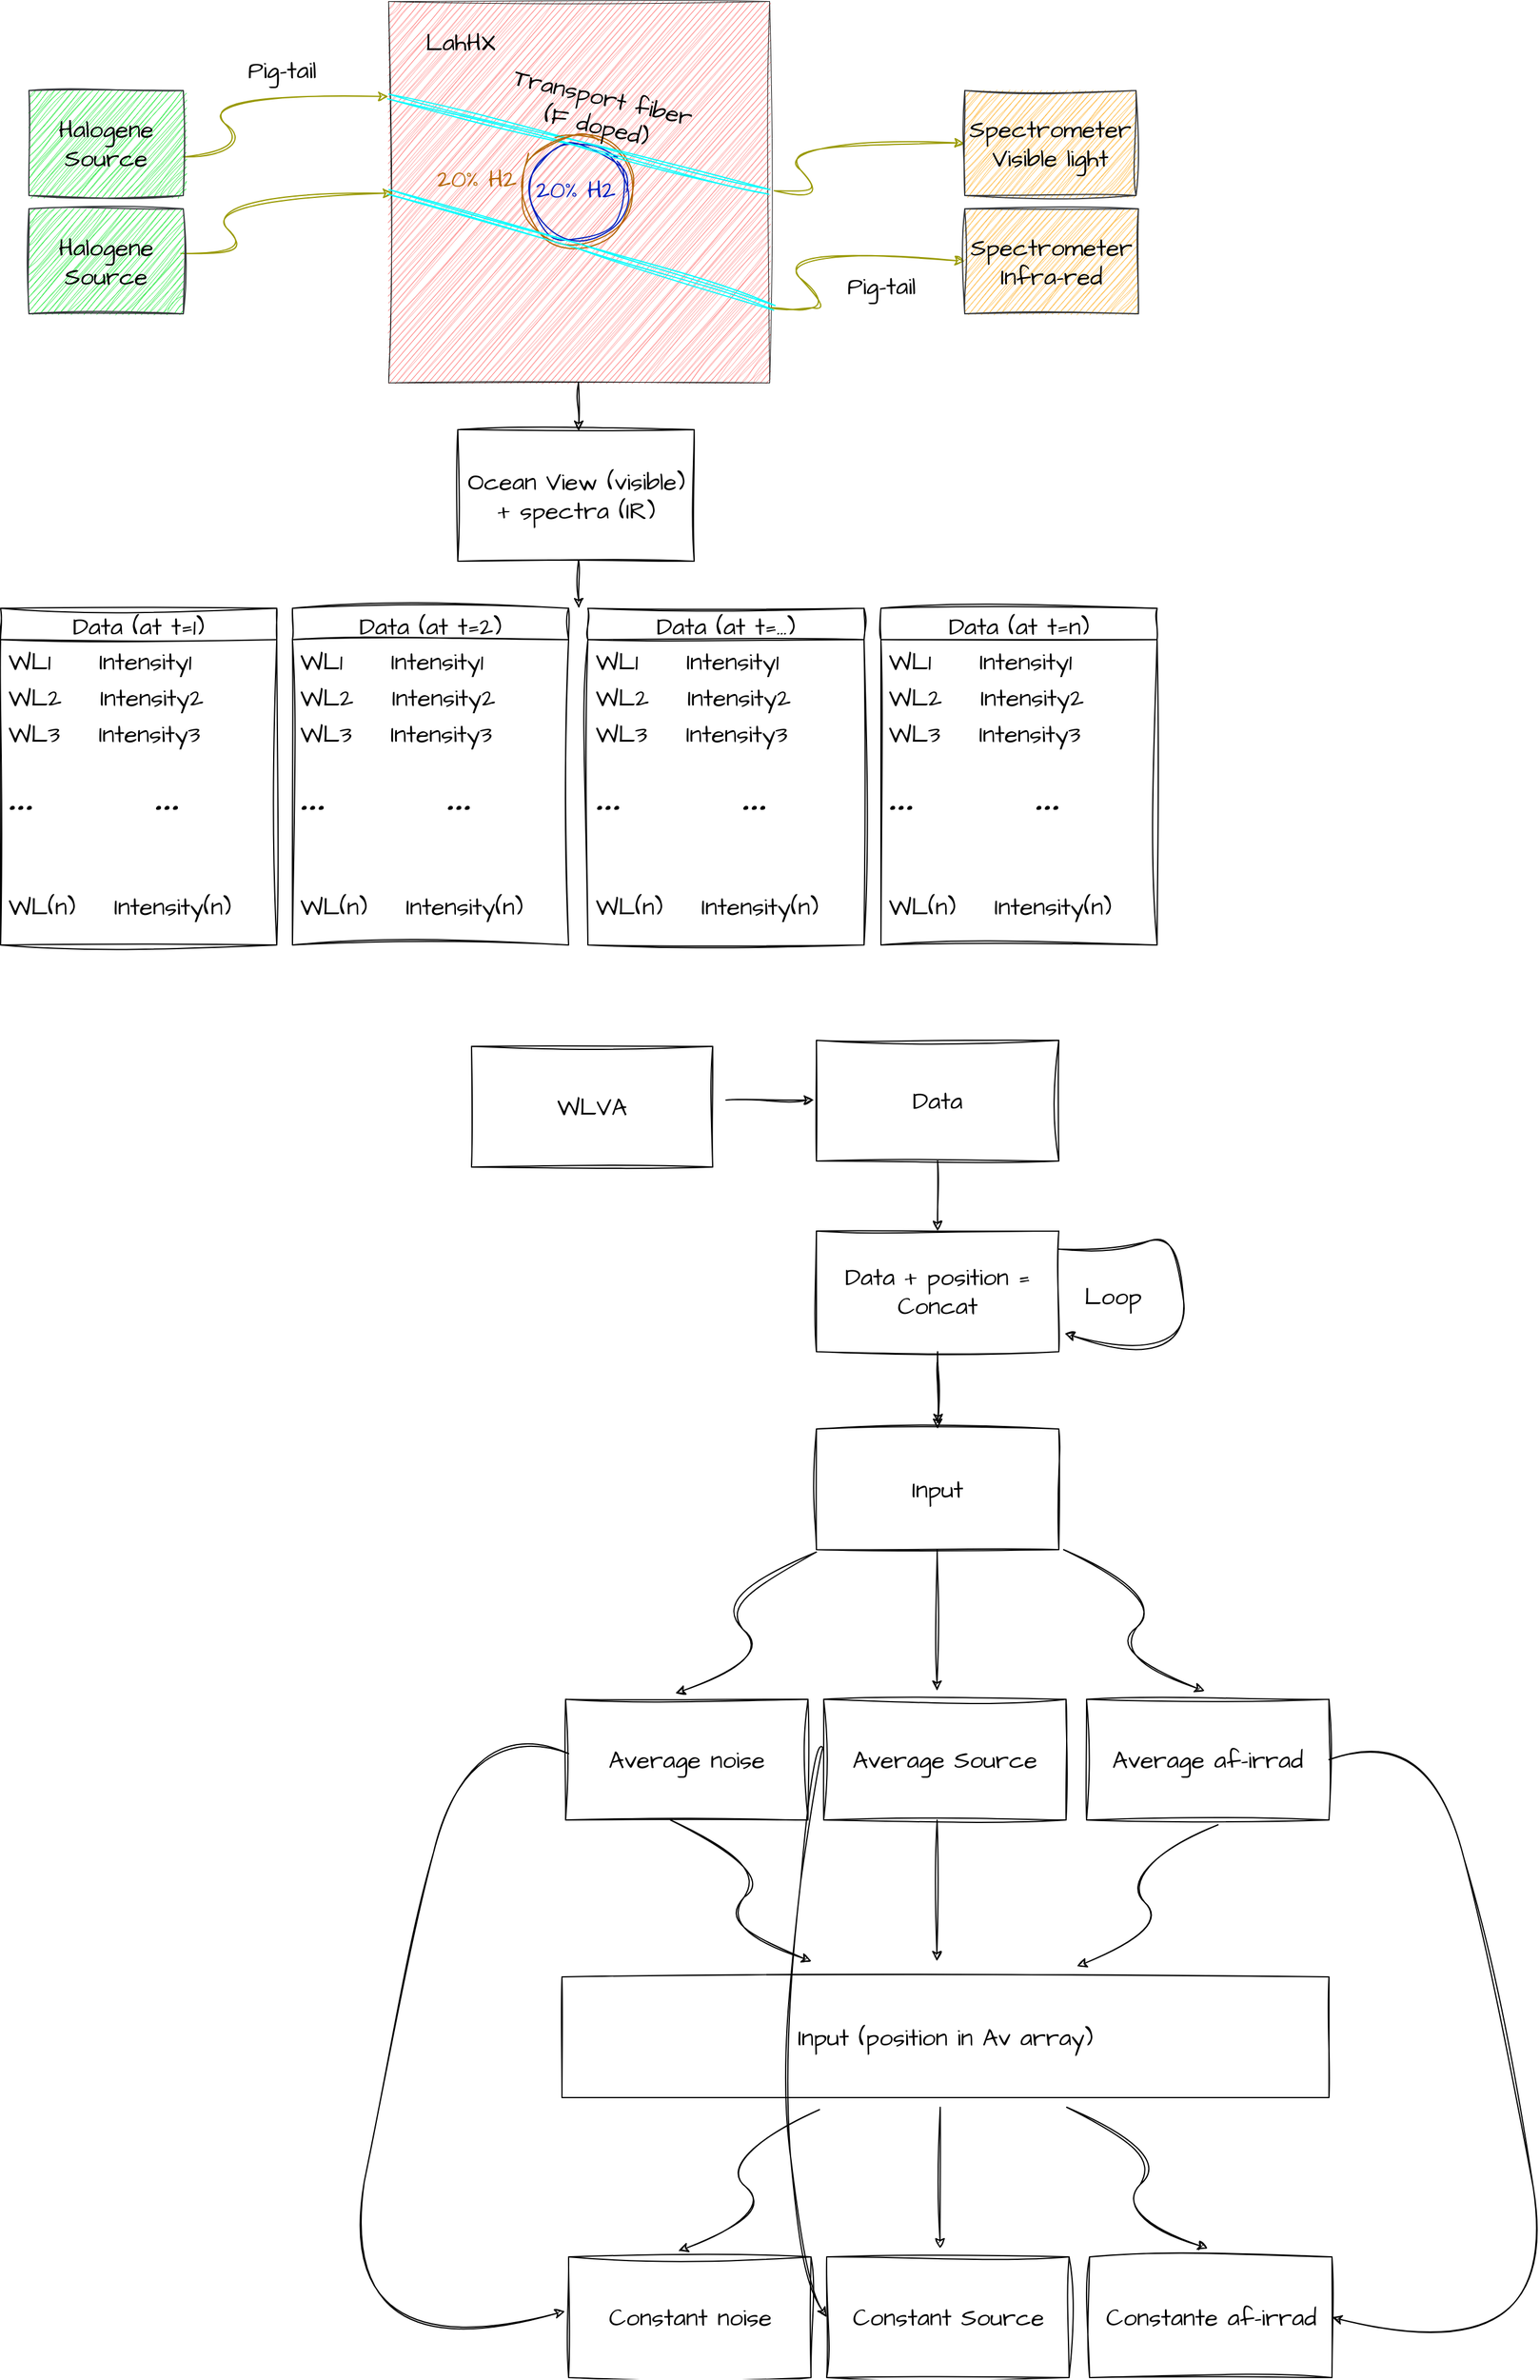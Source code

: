 <mxfile version="21.6.2" type="github">
  <diagram name="Page-1" id="1OkXnoBN4lo6xH4HQfAN">
    <mxGraphModel dx="1505" dy="996" grid="0" gridSize="10" guides="1" tooltips="1" connect="1" arrows="1" fold="1" page="0" pageScale="1" pageWidth="850" pageHeight="1100" math="0" shadow="0">
      <root>
        <mxCell id="0" />
        <mxCell id="1" parent="0" />
        <mxCell id="of4Ct_fe_6J6juPlIohh-6" value="" style="whiteSpace=wrap;html=1;aspect=fixed;sketch=1;hachureGap=4;jiggle=2;curveFitting=1;fontFamily=Architects Daughter;fontSource=https%3A%2F%2Ffonts.googleapis.com%2Fcss%3Ffamily%3DArchitects%2BDaughter;fontSize=20;fillColor=#ff2d2d;strokeWidth=0.5;" parent="1" vertex="1">
          <mxGeometry x="291" y="-36" width="316" height="316" as="geometry" />
        </mxCell>
        <mxCell id="of4Ct_fe_6J6juPlIohh-7" value="" style="curved=1;endArrow=classic;html=1;rounded=0;sketch=1;hachureGap=4;jiggle=2;curveFitting=1;fontFamily=Architects Daughter;fontSource=https%3A%2F%2Ffonts.googleapis.com%2Fcss%3Ffamily%3DArchitects%2BDaughter;fontSize=16;entryX=0;entryY=0.25;entryDx=0;entryDy=0;exitX=1;exitY=0.632;exitDx=0;exitDy=0;exitPerimeter=0;fillColor=#0050ef;strokeColor=#999900;" parent="1" source="of4Ct_fe_6J6juPlIohh-12" target="of4Ct_fe_6J6juPlIohh-6" edge="1">
          <mxGeometry width="50" height="50" relative="1" as="geometry">
            <mxPoint x="130" y="90" as="sourcePoint" />
            <mxPoint x="180" y="40" as="targetPoint" />
            <Array as="points">
              <mxPoint x="180" y="90" />
              <mxPoint x="130" y="40" />
            </Array>
          </mxGeometry>
        </mxCell>
        <mxCell id="of4Ct_fe_6J6juPlIohh-8" value="" style="curved=1;endArrow=classic;html=1;rounded=0;sketch=1;hachureGap=4;jiggle=2;curveFitting=1;fontFamily=Architects Daughter;fontSource=https%3A%2F%2Ffonts.googleapis.com%2Fcss%3Ffamily%3DArchitects%2BDaughter;fontSize=16;exitX=0.984;exitY=0.425;exitDx=0;exitDy=0;exitPerimeter=0;fillColor=#fad7ac;strokeColor=#999900;" parent="1" source="of4Ct_fe_6J6juPlIohh-13" edge="1">
          <mxGeometry width="50" height="50" relative="1" as="geometry">
            <mxPoint x="132" y="177" as="sourcePoint" />
            <mxPoint x="295" y="123" as="targetPoint" />
            <Array as="points">
              <mxPoint x="182" y="177" />
              <mxPoint x="132" y="127" />
            </Array>
          </mxGeometry>
        </mxCell>
        <mxCell id="of4Ct_fe_6J6juPlIohh-10" value="" style="curved=1;endArrow=classic;html=1;rounded=0;sketch=1;hachureGap=4;jiggle=2;curveFitting=1;fontFamily=Architects Daughter;fontSource=https%3A%2F%2Ffonts.googleapis.com%2Fcss%3Ffamily%3DArchitects%2BDaughter;fontSize=16;entryX=0;entryY=0.5;entryDx=0;entryDy=0;fillColor=#0050ef;strokeColor=#999900;" parent="1" target="of4Ct_fe_6J6juPlIohh-14" edge="1">
          <mxGeometry width="50" height="50" relative="1" as="geometry">
            <mxPoint x="611" y="121" as="sourcePoint" />
            <mxPoint x="769" y="82" as="targetPoint" />
            <Array as="points">
              <mxPoint x="658" y="129" />
              <mxPoint x="608" y="79" />
            </Array>
          </mxGeometry>
        </mxCell>
        <mxCell id="of4Ct_fe_6J6juPlIohh-11" value="" style="curved=1;endArrow=classic;html=1;rounded=0;sketch=1;hachureGap=4;jiggle=2;curveFitting=1;fontFamily=Architects Daughter;fontSource=https%3A%2F%2Ffonts.googleapis.com%2Fcss%3Ffamily%3DArchitects%2BDaughter;fontSize=16;entryX=0;entryY=0.5;entryDx=0;entryDy=0;fillColor=#fad7ac;strokeColor=#999900;" parent="1" target="of4Ct_fe_6J6juPlIohh-15" edge="1">
          <mxGeometry width="50" height="50" relative="1" as="geometry">
            <mxPoint x="607" y="218" as="sourcePoint" />
            <mxPoint x="768" y="171" as="targetPoint" />
            <Array as="points">
              <mxPoint x="628" y="218" />
              <mxPoint x="657" y="218" />
              <mxPoint x="607" y="168" />
            </Array>
          </mxGeometry>
        </mxCell>
        <mxCell id="of4Ct_fe_6J6juPlIohh-12" value="&lt;div&gt;Halogene&lt;/div&gt;&lt;div&gt;&lt;div&gt;Source&lt;/div&gt;&lt;/div&gt;" style="rounded=0;whiteSpace=wrap;html=1;sketch=1;hachureGap=4;jiggle=2;curveFitting=1;fontFamily=Architects Daughter;fontSource=https%3A%2F%2Ffonts.googleapis.com%2Fcss%3Ffamily%3DArchitects%2BDaughter;fontSize=20;fillColor=#28EB42;strokeColor=#36393d;" parent="1" vertex="1">
          <mxGeometry x="-7" y="38" width="128" height="87" as="geometry" />
        </mxCell>
        <mxCell id="of4Ct_fe_6J6juPlIohh-13" value="&lt;div&gt;Halogene&lt;/div&gt;&lt;div&gt;&lt;div&gt;Source&lt;/div&gt;&lt;/div&gt;" style="rounded=0;whiteSpace=wrap;html=1;sketch=1;hachureGap=4;jiggle=2;curveFitting=1;fontFamily=Architects Daughter;fontSource=https%3A%2F%2Ffonts.googleapis.com%2Fcss%3Ffamily%3DArchitects%2BDaughter;fontSize=20;fillColor=#28EB42;strokeColor=#36393d;" parent="1" vertex="1">
          <mxGeometry x="-7" y="136" width="128" height="87" as="geometry" />
        </mxCell>
        <mxCell id="of4Ct_fe_6J6juPlIohh-14" value="&lt;div&gt;Spectrometer&lt;/div&gt;&lt;div&gt;Visible light&lt;br&gt;&lt;/div&gt;" style="rounded=0;whiteSpace=wrap;html=1;sketch=1;hachureGap=4;jiggle=2;curveFitting=1;fontFamily=Architects Daughter;fontSource=https%3A%2F%2Ffonts.googleapis.com%2Fcss%3Ffamily%3DArchitects%2BDaughter;fontSize=20;fillColor=#FFB83D;strokeColor=#36393d;" parent="1" vertex="1">
          <mxGeometry x="769" y="38" width="142" height="87" as="geometry" />
        </mxCell>
        <mxCell id="of4Ct_fe_6J6juPlIohh-15" value="&lt;div&gt;Spectrometer&lt;/div&gt;&lt;div&gt;Infra-red&lt;br&gt;&lt;/div&gt;" style="rounded=0;whiteSpace=wrap;html=1;sketch=1;hachureGap=4;jiggle=2;curveFitting=1;fontFamily=Architects Daughter;fontSource=https%3A%2F%2Ffonts.googleapis.com%2Fcss%3Ffamily%3DArchitects%2BDaughter;fontSize=20;fillColor=#FFB83D;strokeColor=#36393d;" parent="1" vertex="1">
          <mxGeometry x="769" y="136" width="144" height="87" as="geometry" />
        </mxCell>
        <mxCell id="of4Ct_fe_6J6juPlIohh-17" value="LahHX" style="rounded=0;whiteSpace=wrap;html=1;sketch=1;hachureGap=4;jiggle=2;curveFitting=1;fontFamily=Architects Daughter;fontSource=https%3A%2F%2Ffonts.googleapis.com%2Fcss%3Ffamily%3DArchitects%2BDaughter;fontSize=20;fillColor=none;strokeColor=none;" parent="1" vertex="1">
          <mxGeometry x="291" y="-32" width="120" height="60" as="geometry" />
        </mxCell>
        <mxCell id="of4Ct_fe_6J6juPlIohh-18" value="" style="ellipse;whiteSpace=wrap;html=1;aspect=fixed;sketch=1;hachureGap=4;jiggle=2;curveFitting=1;fontFamily=Architects Daughter;fontSource=https%3A%2F%2Ffonts.googleapis.com%2Fcss%3Ffamily%3DArchitects%2BDaughter;fontSize=20;fillColor=none;fontColor=#ffffff;strokeColor=#001DBC;" parent="1" vertex="1">
          <mxGeometry x="409" y="82" width="80" height="80" as="geometry" />
        </mxCell>
        <mxCell id="of4Ct_fe_6J6juPlIohh-19" value="" style="shape=link;html=1;rounded=0;sketch=1;hachureGap=4;jiggle=2;curveFitting=1;fontFamily=Architects Daughter;fontSource=https%3A%2F%2Ffonts.googleapis.com%2Fcss%3Ffamily%3DArchitects%2BDaughter;fontSize=16;entryX=0.5;entryY=0;entryDx=0;entryDy=0;fillColor=#e51400;strokeColor=#00FFFF;" parent="1" target="of4Ct_fe_6J6juPlIohh-18" edge="1">
          <mxGeometry width="100" relative="1" as="geometry">
            <mxPoint x="291" y="43" as="sourcePoint" />
            <mxPoint x="391" y="43" as="targetPoint" />
          </mxGeometry>
        </mxCell>
        <mxCell id="of4Ct_fe_6J6juPlIohh-22" value="" style="ellipse;whiteSpace=wrap;html=1;aspect=fixed;sketch=1;hachureGap=4;jiggle=2;curveFitting=1;fontFamily=Architects Daughter;fontSource=https%3A%2F%2Ffonts.googleapis.com%2Fcss%3Ffamily%3DArchitects%2BDaughter;fontSize=20;fillColor=none;strokeColor=#b46504;" parent="1" vertex="1">
          <mxGeometry x="400.5" y="74" width="92.25" height="92.25" as="geometry" />
        </mxCell>
        <mxCell id="of4Ct_fe_6J6juPlIohh-23" value="" style="shape=link;html=1;rounded=0;sketch=1;hachureGap=4;jiggle=2;curveFitting=1;fontFamily=Architects Daughter;fontSource=https%3A%2F%2Ffonts.googleapis.com%2Fcss%3Ffamily%3DArchitects%2BDaughter;fontSize=16;entryX=0.5;entryY=1;entryDx=0;entryDy=0;fillColor=#e51400;strokeColor=#00FFFF;exitX=0;exitY=0.5;exitDx=0;exitDy=0;" parent="1" source="of4Ct_fe_6J6juPlIohh-6" target="of4Ct_fe_6J6juPlIohh-22" edge="1">
          <mxGeometry width="100" relative="1" as="geometry">
            <mxPoint x="288" y="130" as="sourcePoint" />
            <mxPoint x="446" y="169" as="targetPoint" />
          </mxGeometry>
        </mxCell>
        <mxCell id="of4Ct_fe_6J6juPlIohh-24" value="" style="shape=link;html=1;rounded=0;sketch=1;hachureGap=4;jiggle=2;curveFitting=1;fontFamily=Architects Daughter;fontSource=https%3A%2F%2Ffonts.googleapis.com%2Fcss%3Ffamily%3DArchitects%2BDaughter;fontSize=16;entryX=1.013;entryY=0.804;entryDx=0;entryDy=0;fillColor=#e51400;strokeColor=#00FFFF;exitX=0.5;exitY=1;exitDx=0;exitDy=0;entryPerimeter=0;" parent="1" source="of4Ct_fe_6J6juPlIohh-22" target="of4Ct_fe_6J6juPlIohh-6" edge="1">
          <mxGeometry width="100" relative="1" as="geometry">
            <mxPoint x="437" y="166.25" as="sourcePoint" />
            <mxPoint x="591" y="210.25" as="targetPoint" />
          </mxGeometry>
        </mxCell>
        <mxCell id="of4Ct_fe_6J6juPlIohh-25" value="" style="shape=link;html=1;rounded=0;sketch=1;hachureGap=4;jiggle=2;curveFitting=1;fontFamily=Architects Daughter;fontSource=https%3A%2F%2Ffonts.googleapis.com%2Fcss%3Ffamily%3DArchitects%2BDaughter;fontSize=16;entryX=1;entryY=0.5;entryDx=0;entryDy=0;fillColor=#e51400;strokeColor=#00FFFF;" parent="1" target="of4Ct_fe_6J6juPlIohh-6" edge="1">
          <mxGeometry width="100" relative="1" as="geometry">
            <mxPoint x="441" y="80" as="sourcePoint" />
            <mxPoint x="607" y="44" as="targetPoint" />
          </mxGeometry>
        </mxCell>
        <mxCell id="of4Ct_fe_6J6juPlIohh-26" value="&lt;font color=&quot;#001dbc&quot;&gt;20% H2&lt;/font&gt;" style="text;html=1;strokeColor=none;fillColor=none;align=center;verticalAlign=middle;whiteSpace=wrap;rounded=0;fontSize=20;fontFamily=Architects Daughter;" parent="1" vertex="1">
          <mxGeometry x="400.5" y="93.63" width="91" height="53" as="geometry" />
        </mxCell>
        <mxCell id="of4Ct_fe_6J6juPlIohh-27" value="&lt;div&gt;&lt;font color=&quot;#b46504&quot;&gt;20% H2&lt;/font&gt;&lt;br&gt;&lt;/div&gt;" style="text;html=1;strokeColor=none;fillColor=none;align=center;verticalAlign=middle;whiteSpace=wrap;rounded=0;fontSize=20;fontFamily=Architects Daughter;" parent="1" vertex="1">
          <mxGeometry x="318.5" y="93.63" width="90.5" height="34" as="geometry" />
        </mxCell>
        <mxCell id="CZ60xeAcuP9uUxkzPjt6-6" value="Transport fiber (F doped)" style="text;html=1;strokeColor=none;fillColor=none;align=center;verticalAlign=middle;whiteSpace=wrap;rounded=0;fontSize=20;fontFamily=Architects Daughter;direction=west;rotation=13;" vertex="1" parent="1">
          <mxGeometry x="383" y="40" width="167" height="30" as="geometry" />
        </mxCell>
        <mxCell id="CZ60xeAcuP9uUxkzPjt6-7" value="Pig-tail" style="text;html=1;strokeColor=none;fillColor=none;align=center;verticalAlign=middle;whiteSpace=wrap;rounded=0;fontSize=20;fontFamily=Architects Daughter;" vertex="1" parent="1">
          <mxGeometry x="173" y="6" width="60" height="30" as="geometry" />
        </mxCell>
        <mxCell id="CZ60xeAcuP9uUxkzPjt6-8" value="Pig-tail" style="text;html=1;strokeColor=none;fillColor=none;align=center;verticalAlign=middle;whiteSpace=wrap;rounded=0;fontSize=20;fontFamily=Architects Daughter;" vertex="1" parent="1">
          <mxGeometry x="670" y="185" width="60" height="30" as="geometry" />
        </mxCell>
        <mxCell id="CZ60xeAcuP9uUxkzPjt6-35" value="Data (at t=1)" style="swimlane;fontStyle=0;childLayout=stackLayout;horizontal=1;startSize=26;horizontalStack=0;resizeParent=1;resizeParentMax=0;resizeLast=0;collapsible=1;marginBottom=0;align=center;fontSize=20;sketch=1;hachureGap=4;jiggle=2;curveFitting=1;fontFamily=Architects Daughter;fontSource=https%3A%2F%2Ffonts.googleapis.com%2Fcss%3Ffamily%3DArchitects%2BDaughter;" vertex="1" parent="1">
          <mxGeometry x="-30.5" y="467" width="229" height="279" as="geometry">
            <mxRectangle x="308" y="326" width="172" height="36" as="alternateBounds" />
          </mxGeometry>
        </mxCell>
        <mxCell id="CZ60xeAcuP9uUxkzPjt6-36" value="WL1&amp;nbsp;&amp;nbsp;&amp;nbsp;&amp;nbsp; Intensity1" style="text;strokeColor=none;fillColor=none;spacingLeft=4;spacingRight=4;overflow=hidden;rotatable=0;points=[[0,0.5],[1,0.5]];portConstraint=eastwest;fontSize=20;whiteSpace=wrap;html=1;fontFamily=Architects Daughter;" vertex="1" parent="CZ60xeAcuP9uUxkzPjt6-35">
          <mxGeometry y="26" width="229" height="30" as="geometry" />
        </mxCell>
        <mxCell id="CZ60xeAcuP9uUxkzPjt6-37" value="WL2 &amp;nbsp;&amp;nbsp; Intensity2" style="text;strokeColor=none;fillColor=none;spacingLeft=4;spacingRight=4;overflow=hidden;rotatable=0;points=[[0,0.5],[1,0.5]];portConstraint=eastwest;fontSize=20;whiteSpace=wrap;html=1;fontFamily=Architects Daughter;" vertex="1" parent="CZ60xeAcuP9uUxkzPjt6-35">
          <mxGeometry y="56" width="229" height="30" as="geometry" />
        </mxCell>
        <mxCell id="CZ60xeAcuP9uUxkzPjt6-38" value="WL3&amp;nbsp;&amp;nbsp;&amp;nbsp; Intensity3" style="text;strokeColor=none;fillColor=none;spacingLeft=4;spacingRight=4;overflow=hidden;rotatable=0;points=[[0,0.5],[1,0.5]];portConstraint=eastwest;fontSize=20;whiteSpace=wrap;html=1;fontFamily=Architects Daughter;" vertex="1" parent="CZ60xeAcuP9uUxkzPjt6-35">
          <mxGeometry y="86" width="229" height="30" as="geometry" />
        </mxCell>
        <mxCell id="CZ60xeAcuP9uUxkzPjt6-40" value="&lt;font style=&quot;font-size: 50px;&quot;&gt;...&amp;nbsp;&amp;nbsp;&amp;nbsp;&amp;nbsp; ...&lt;/font&gt;" style="text;strokeColor=none;fillColor=none;spacingLeft=4;spacingRight=4;overflow=hidden;rotatable=0;points=[[0,0.5],[1,0.5]];portConstraint=eastwest;fontSize=20;whiteSpace=wrap;html=1;fontFamily=Architects Daughter;" vertex="1" parent="CZ60xeAcuP9uUxkzPjt6-35">
          <mxGeometry y="116" width="229" height="113" as="geometry" />
        </mxCell>
        <mxCell id="CZ60xeAcuP9uUxkzPjt6-41" value="WL(n) &amp;nbsp;&amp;nbsp; Intensity(n)" style="text;strokeColor=none;fillColor=none;spacingLeft=4;spacingRight=4;overflow=hidden;rotatable=0;points=[[0,0.5],[1,0.5]];portConstraint=eastwest;fontSize=20;whiteSpace=wrap;html=1;fontFamily=Architects Daughter;" vertex="1" parent="CZ60xeAcuP9uUxkzPjt6-35">
          <mxGeometry y="229" width="229" height="50" as="geometry" />
        </mxCell>
        <mxCell id="CZ60xeAcuP9uUxkzPjt6-54" value="Data (at t=2)" style="swimlane;fontStyle=0;childLayout=stackLayout;horizontal=1;startSize=26;horizontalStack=0;resizeParent=1;resizeParentMax=0;resizeLast=0;collapsible=1;marginBottom=0;align=center;fontSize=20;sketch=1;hachureGap=4;jiggle=2;curveFitting=1;fontFamily=Architects Daughter;fontSource=https%3A%2F%2Ffonts.googleapis.com%2Fcss%3Ffamily%3DArchitects%2BDaughter;" vertex="1" parent="1">
          <mxGeometry x="211.5" y="467" width="229" height="279" as="geometry">
            <mxRectangle x="308" y="326" width="172" height="36" as="alternateBounds" />
          </mxGeometry>
        </mxCell>
        <mxCell id="CZ60xeAcuP9uUxkzPjt6-55" value="WL1&amp;nbsp;&amp;nbsp;&amp;nbsp;&amp;nbsp; Intensity1" style="text;strokeColor=none;fillColor=none;spacingLeft=4;spacingRight=4;overflow=hidden;rotatable=0;points=[[0,0.5],[1,0.5]];portConstraint=eastwest;fontSize=20;whiteSpace=wrap;html=1;fontFamily=Architects Daughter;" vertex="1" parent="CZ60xeAcuP9uUxkzPjt6-54">
          <mxGeometry y="26" width="229" height="30" as="geometry" />
        </mxCell>
        <mxCell id="CZ60xeAcuP9uUxkzPjt6-56" value="WL2 &amp;nbsp;&amp;nbsp; Intensity2" style="text;strokeColor=none;fillColor=none;spacingLeft=4;spacingRight=4;overflow=hidden;rotatable=0;points=[[0,0.5],[1,0.5]];portConstraint=eastwest;fontSize=20;whiteSpace=wrap;html=1;fontFamily=Architects Daughter;" vertex="1" parent="CZ60xeAcuP9uUxkzPjt6-54">
          <mxGeometry y="56" width="229" height="30" as="geometry" />
        </mxCell>
        <mxCell id="CZ60xeAcuP9uUxkzPjt6-57" value="WL3&amp;nbsp;&amp;nbsp;&amp;nbsp; Intensity3" style="text;strokeColor=none;fillColor=none;spacingLeft=4;spacingRight=4;overflow=hidden;rotatable=0;points=[[0,0.5],[1,0.5]];portConstraint=eastwest;fontSize=20;whiteSpace=wrap;html=1;fontFamily=Architects Daughter;" vertex="1" parent="CZ60xeAcuP9uUxkzPjt6-54">
          <mxGeometry y="86" width="229" height="30" as="geometry" />
        </mxCell>
        <mxCell id="CZ60xeAcuP9uUxkzPjt6-58" value="&lt;font style=&quot;font-size: 50px;&quot;&gt;...&amp;nbsp;&amp;nbsp;&amp;nbsp;&amp;nbsp; ...&lt;/font&gt;" style="text;strokeColor=none;fillColor=none;spacingLeft=4;spacingRight=4;overflow=hidden;rotatable=0;points=[[0,0.5],[1,0.5]];portConstraint=eastwest;fontSize=20;whiteSpace=wrap;html=1;fontFamily=Architects Daughter;" vertex="1" parent="CZ60xeAcuP9uUxkzPjt6-54">
          <mxGeometry y="116" width="229" height="113" as="geometry" />
        </mxCell>
        <mxCell id="CZ60xeAcuP9uUxkzPjt6-59" value="WL(n) &amp;nbsp;&amp;nbsp; Intensity(n)" style="text;strokeColor=none;fillColor=none;spacingLeft=4;spacingRight=4;overflow=hidden;rotatable=0;points=[[0,0.5],[1,0.5]];portConstraint=eastwest;fontSize=20;whiteSpace=wrap;html=1;fontFamily=Architects Daughter;" vertex="1" parent="CZ60xeAcuP9uUxkzPjt6-54">
          <mxGeometry y="229" width="229" height="50" as="geometry" />
        </mxCell>
        <mxCell id="CZ60xeAcuP9uUxkzPjt6-60" value="Data (at t=...)" style="swimlane;fontStyle=0;childLayout=stackLayout;horizontal=1;startSize=26;horizontalStack=0;resizeParent=1;resizeParentMax=0;resizeLast=0;collapsible=1;marginBottom=0;align=center;fontSize=20;sketch=1;hachureGap=4;jiggle=2;curveFitting=1;fontFamily=Architects Daughter;fontSource=https%3A%2F%2Ffonts.googleapis.com%2Fcss%3Ffamily%3DArchitects%2BDaughter;" vertex="1" parent="1">
          <mxGeometry x="456.5" y="467" width="229" height="279" as="geometry">
            <mxRectangle x="308" y="326" width="172" height="36" as="alternateBounds" />
          </mxGeometry>
        </mxCell>
        <mxCell id="CZ60xeAcuP9uUxkzPjt6-61" value="WL1&amp;nbsp;&amp;nbsp;&amp;nbsp;&amp;nbsp; Intensity1" style="text;strokeColor=none;fillColor=none;spacingLeft=4;spacingRight=4;overflow=hidden;rotatable=0;points=[[0,0.5],[1,0.5]];portConstraint=eastwest;fontSize=20;whiteSpace=wrap;html=1;fontFamily=Architects Daughter;" vertex="1" parent="CZ60xeAcuP9uUxkzPjt6-60">
          <mxGeometry y="26" width="229" height="30" as="geometry" />
        </mxCell>
        <mxCell id="CZ60xeAcuP9uUxkzPjt6-62" value="WL2 &amp;nbsp;&amp;nbsp; Intensity2" style="text;strokeColor=none;fillColor=none;spacingLeft=4;spacingRight=4;overflow=hidden;rotatable=0;points=[[0,0.5],[1,0.5]];portConstraint=eastwest;fontSize=20;whiteSpace=wrap;html=1;fontFamily=Architects Daughter;" vertex="1" parent="CZ60xeAcuP9uUxkzPjt6-60">
          <mxGeometry y="56" width="229" height="30" as="geometry" />
        </mxCell>
        <mxCell id="CZ60xeAcuP9uUxkzPjt6-63" value="WL3&amp;nbsp;&amp;nbsp;&amp;nbsp; Intensity3" style="text;strokeColor=none;fillColor=none;spacingLeft=4;spacingRight=4;overflow=hidden;rotatable=0;points=[[0,0.5],[1,0.5]];portConstraint=eastwest;fontSize=20;whiteSpace=wrap;html=1;fontFamily=Architects Daughter;" vertex="1" parent="CZ60xeAcuP9uUxkzPjt6-60">
          <mxGeometry y="86" width="229" height="30" as="geometry" />
        </mxCell>
        <mxCell id="CZ60xeAcuP9uUxkzPjt6-64" value="&lt;font style=&quot;font-size: 50px;&quot;&gt;...&amp;nbsp;&amp;nbsp;&amp;nbsp;&amp;nbsp; ...&lt;/font&gt;" style="text;strokeColor=none;fillColor=none;spacingLeft=4;spacingRight=4;overflow=hidden;rotatable=0;points=[[0,0.5],[1,0.5]];portConstraint=eastwest;fontSize=20;whiteSpace=wrap;html=1;fontFamily=Architects Daughter;" vertex="1" parent="CZ60xeAcuP9uUxkzPjt6-60">
          <mxGeometry y="116" width="229" height="113" as="geometry" />
        </mxCell>
        <mxCell id="CZ60xeAcuP9uUxkzPjt6-65" value="WL(n) &amp;nbsp;&amp;nbsp; Intensity(n)" style="text;strokeColor=none;fillColor=none;spacingLeft=4;spacingRight=4;overflow=hidden;rotatable=0;points=[[0,0.5],[1,0.5]];portConstraint=eastwest;fontSize=20;whiteSpace=wrap;html=1;fontFamily=Architects Daughter;" vertex="1" parent="CZ60xeAcuP9uUxkzPjt6-60">
          <mxGeometry y="229" width="229" height="50" as="geometry" />
        </mxCell>
        <mxCell id="CZ60xeAcuP9uUxkzPjt6-66" value="Data (at t=n)" style="swimlane;fontStyle=0;childLayout=stackLayout;horizontal=1;startSize=26;horizontalStack=0;resizeParent=1;resizeParentMax=0;resizeLast=0;collapsible=1;marginBottom=0;align=center;fontSize=20;sketch=1;hachureGap=4;jiggle=2;curveFitting=1;fontFamily=Architects Daughter;fontSource=https%3A%2F%2Ffonts.googleapis.com%2Fcss%3Ffamily%3DArchitects%2BDaughter;" vertex="1" parent="1">
          <mxGeometry x="699.5" y="467" width="229" height="279" as="geometry">
            <mxRectangle x="308" y="326" width="172" height="36" as="alternateBounds" />
          </mxGeometry>
        </mxCell>
        <mxCell id="CZ60xeAcuP9uUxkzPjt6-67" value="WL1&amp;nbsp;&amp;nbsp;&amp;nbsp;&amp;nbsp; Intensity1" style="text;strokeColor=none;fillColor=none;spacingLeft=4;spacingRight=4;overflow=hidden;rotatable=0;points=[[0,0.5],[1,0.5]];portConstraint=eastwest;fontSize=20;whiteSpace=wrap;html=1;fontFamily=Architects Daughter;" vertex="1" parent="CZ60xeAcuP9uUxkzPjt6-66">
          <mxGeometry y="26" width="229" height="30" as="geometry" />
        </mxCell>
        <mxCell id="CZ60xeAcuP9uUxkzPjt6-68" value="WL2 &amp;nbsp;&amp;nbsp; Intensity2" style="text;strokeColor=none;fillColor=none;spacingLeft=4;spacingRight=4;overflow=hidden;rotatable=0;points=[[0,0.5],[1,0.5]];portConstraint=eastwest;fontSize=20;whiteSpace=wrap;html=1;fontFamily=Architects Daughter;" vertex="1" parent="CZ60xeAcuP9uUxkzPjt6-66">
          <mxGeometry y="56" width="229" height="30" as="geometry" />
        </mxCell>
        <mxCell id="CZ60xeAcuP9uUxkzPjt6-69" value="WL3&amp;nbsp;&amp;nbsp;&amp;nbsp; Intensity3" style="text;strokeColor=none;fillColor=none;spacingLeft=4;spacingRight=4;overflow=hidden;rotatable=0;points=[[0,0.5],[1,0.5]];portConstraint=eastwest;fontSize=20;whiteSpace=wrap;html=1;fontFamily=Architects Daughter;" vertex="1" parent="CZ60xeAcuP9uUxkzPjt6-66">
          <mxGeometry y="86" width="229" height="30" as="geometry" />
        </mxCell>
        <mxCell id="CZ60xeAcuP9uUxkzPjt6-70" value="&lt;font style=&quot;font-size: 50px;&quot;&gt;...&amp;nbsp;&amp;nbsp;&amp;nbsp;&amp;nbsp; ...&lt;/font&gt;" style="text;strokeColor=none;fillColor=none;spacingLeft=4;spacingRight=4;overflow=hidden;rotatable=0;points=[[0,0.5],[1,0.5]];portConstraint=eastwest;fontSize=20;whiteSpace=wrap;html=1;fontFamily=Architects Daughter;" vertex="1" parent="CZ60xeAcuP9uUxkzPjt6-66">
          <mxGeometry y="116" width="229" height="113" as="geometry" />
        </mxCell>
        <mxCell id="CZ60xeAcuP9uUxkzPjt6-71" value="WL(n) &amp;nbsp;&amp;nbsp; Intensity(n)" style="text;strokeColor=none;fillColor=none;spacingLeft=4;spacingRight=4;overflow=hidden;rotatable=0;points=[[0,0.5],[1,0.5]];portConstraint=eastwest;fontSize=20;whiteSpace=wrap;html=1;fontFamily=Architects Daughter;" vertex="1" parent="CZ60xeAcuP9uUxkzPjt6-66">
          <mxGeometry y="229" width="229" height="50" as="geometry" />
        </mxCell>
        <mxCell id="CZ60xeAcuP9uUxkzPjt6-88" value="Ocean View (visible) + spectra (IR)" style="rounded=0;whiteSpace=wrap;html=1;sketch=1;hachureGap=4;jiggle=2;curveFitting=1;fontFamily=Architects Daughter;fontSource=https%3A%2F%2Ffonts.googleapis.com%2Fcss%3Ffamily%3DArchitects%2BDaughter;fontSize=20;" vertex="1" parent="1">
          <mxGeometry x="348.63" y="319" width="196" height="109" as="geometry" />
        </mxCell>
        <mxCell id="CZ60xeAcuP9uUxkzPjt6-90" value="WLVA" style="rounded=0;whiteSpace=wrap;html=1;sketch=1;hachureGap=4;jiggle=2;curveFitting=1;fontFamily=Architects Daughter;fontSource=https%3A%2F%2Ffonts.googleapis.com%2Fcss%3Ffamily%3DArchitects%2BDaughter;fontSize=20;" vertex="1" parent="1">
          <mxGeometry x="360" y="830" width="200" height="100" as="geometry" />
        </mxCell>
        <mxCell id="CZ60xeAcuP9uUxkzPjt6-106" value="" style="edgeStyle=orthogonalEdgeStyle;rounded=0;sketch=1;hachureGap=4;jiggle=2;curveFitting=1;orthogonalLoop=1;jettySize=auto;html=1;fontFamily=Architects Daughter;fontSource=https%3A%2F%2Ffonts.googleapis.com%2Fcss%3Ffamily%3DArchitects%2BDaughter;fontSize=16;" edge="1" parent="1" source="CZ60xeAcuP9uUxkzPjt6-91" target="CZ60xeAcuP9uUxkzPjt6-92">
          <mxGeometry relative="1" as="geometry" />
        </mxCell>
        <mxCell id="CZ60xeAcuP9uUxkzPjt6-91" value="Data" style="rounded=0;whiteSpace=wrap;html=1;sketch=1;hachureGap=4;jiggle=2;curveFitting=1;fontFamily=Architects Daughter;fontSource=https%3A%2F%2Ffonts.googleapis.com%2Fcss%3Ffamily%3DArchitects%2BDaughter;fontSize=20;" vertex="1" parent="1">
          <mxGeometry x="646" y="825" width="201" height="100" as="geometry" />
        </mxCell>
        <mxCell id="CZ60xeAcuP9uUxkzPjt6-107" value="" style="edgeStyle=orthogonalEdgeStyle;rounded=0;sketch=1;hachureGap=4;jiggle=2;curveFitting=1;orthogonalLoop=1;jettySize=auto;html=1;fontFamily=Architects Daughter;fontSource=https%3A%2F%2Ffonts.googleapis.com%2Fcss%3Ffamily%3DArchitects%2BDaughter;fontSize=16;" edge="1" parent="1" source="CZ60xeAcuP9uUxkzPjt6-92" target="CZ60xeAcuP9uUxkzPjt6-93">
          <mxGeometry relative="1" as="geometry" />
        </mxCell>
        <mxCell id="CZ60xeAcuP9uUxkzPjt6-92" value="Data + position = Concat" style="rounded=0;whiteSpace=wrap;html=1;sketch=1;hachureGap=4;jiggle=2;curveFitting=1;fontFamily=Architects Daughter;fontSource=https%3A%2F%2Ffonts.googleapis.com%2Fcss%3Ffamily%3DArchitects%2BDaughter;fontSize=20;" vertex="1" parent="1">
          <mxGeometry x="646" y="983" width="201" height="100" as="geometry" />
        </mxCell>
        <mxCell id="CZ60xeAcuP9uUxkzPjt6-93" value="Input" style="rounded=0;whiteSpace=wrap;html=1;sketch=1;hachureGap=4;jiggle=2;curveFitting=1;fontFamily=Architects Daughter;fontSource=https%3A%2F%2Ffonts.googleapis.com%2Fcss%3Ffamily%3DArchitects%2BDaughter;fontSize=20;" vertex="1" parent="1">
          <mxGeometry x="646" y="1147" width="201" height="100" as="geometry" />
        </mxCell>
        <mxCell id="CZ60xeAcuP9uUxkzPjt6-95" value="" style="curved=1;endArrow=classic;html=1;rounded=0;sketch=1;hachureGap=4;jiggle=2;curveFitting=1;fontFamily=Architects Daughter;fontSource=https%3A%2F%2Ffonts.googleapis.com%2Fcss%3Ffamily%3DArchitects%2BDaughter;fontSize=16;" edge="1" parent="1">
          <mxGeometry width="50" height="50" relative="1" as="geometry">
            <mxPoint x="646" y="1249" as="sourcePoint" />
            <mxPoint x="529" y="1366" as="targetPoint" />
            <Array as="points">
              <mxPoint x="560" y="1288" />
              <mxPoint x="610" y="1338" />
            </Array>
          </mxGeometry>
        </mxCell>
        <mxCell id="CZ60xeAcuP9uUxkzPjt6-96" value="" style="curved=1;endArrow=classic;html=1;rounded=0;sketch=1;hachureGap=4;jiggle=2;curveFitting=1;fontFamily=Architects Daughter;fontSource=https%3A%2F%2Ffonts.googleapis.com%2Fcss%3Ffamily%3DArchitects%2BDaughter;fontSize=16;" edge="1" parent="1">
          <mxGeometry width="50" height="50" relative="1" as="geometry">
            <mxPoint x="851" y="1247" as="sourcePoint" />
            <mxPoint x="968" y="1364" as="targetPoint" />
            <Array as="points">
              <mxPoint x="937" y="1286" />
              <mxPoint x="887" y="1336" />
            </Array>
          </mxGeometry>
        </mxCell>
        <mxCell id="CZ60xeAcuP9uUxkzPjt6-97" value="" style="endArrow=classic;html=1;rounded=0;sketch=1;hachureGap=4;jiggle=2;curveFitting=1;fontFamily=Architects Daughter;fontSource=https%3A%2F%2Ffonts.googleapis.com%2Fcss%3Ffamily%3DArchitects%2BDaughter;fontSize=16;" edge="1" parent="1">
          <mxGeometry width="50" height="50" relative="1" as="geometry">
            <mxPoint x="746.16" y="1247" as="sourcePoint" />
            <mxPoint x="746" y="1364" as="targetPoint" />
          </mxGeometry>
        </mxCell>
        <mxCell id="CZ60xeAcuP9uUxkzPjt6-99" value="Average noise" style="rounded=0;whiteSpace=wrap;html=1;sketch=1;hachureGap=4;jiggle=2;curveFitting=1;fontFamily=Architects Daughter;fontSource=https%3A%2F%2Ffonts.googleapis.com%2Fcss%3Ffamily%3DArchitects%2BDaughter;fontSize=20;" vertex="1" parent="1">
          <mxGeometry x="438" y="1371" width="201" height="100" as="geometry" />
        </mxCell>
        <mxCell id="CZ60xeAcuP9uUxkzPjt6-100" value="Average Source" style="rounded=0;whiteSpace=wrap;html=1;sketch=1;hachureGap=4;jiggle=2;curveFitting=1;fontFamily=Architects Daughter;fontSource=https%3A%2F%2Ffonts.googleapis.com%2Fcss%3Ffamily%3DArchitects%2BDaughter;fontSize=20;" vertex="1" parent="1">
          <mxGeometry x="652" y="1371" width="201" height="100" as="geometry" />
        </mxCell>
        <mxCell id="CZ60xeAcuP9uUxkzPjt6-101" value="Average af-irrad" style="rounded=0;whiteSpace=wrap;html=1;sketch=1;hachureGap=4;jiggle=2;curveFitting=1;fontFamily=Architects Daughter;fontSource=https%3A%2F%2Ffonts.googleapis.com%2Fcss%3Ffamily%3DArchitects%2BDaughter;fontSize=20;" vertex="1" parent="1">
          <mxGeometry x="870" y="1371" width="201" height="100" as="geometry" />
        </mxCell>
        <mxCell id="CZ60xeAcuP9uUxkzPjt6-102" value="" style="endArrow=classic;html=1;rounded=0;sketch=1;hachureGap=4;jiggle=2;curveFitting=1;fontFamily=Architects Daughter;fontSource=https%3A%2F%2Ffonts.googleapis.com%2Fcss%3Ffamily%3DArchitects%2BDaughter;fontSize=16;" edge="1" parent="1">
          <mxGeometry width="50" height="50" relative="1" as="geometry">
            <mxPoint x="746.21" y="1092" as="sourcePoint" />
            <mxPoint x="747" y="1143" as="targetPoint" />
          </mxGeometry>
        </mxCell>
        <mxCell id="CZ60xeAcuP9uUxkzPjt6-105" value="" style="endArrow=classic;html=1;rounded=0;sketch=1;hachureGap=4;jiggle=2;curveFitting=1;fontFamily=Architects Daughter;fontSource=https%3A%2F%2Ffonts.googleapis.com%2Fcss%3Ffamily%3DArchitects%2BDaughter;fontSize=16;" edge="1" parent="1">
          <mxGeometry width="50" height="50" relative="1" as="geometry">
            <mxPoint x="571" y="874.5" as="sourcePoint" />
            <mxPoint x="644" y="874.5" as="targetPoint" />
          </mxGeometry>
        </mxCell>
        <mxCell id="CZ60xeAcuP9uUxkzPjt6-109" value="" style="curved=1;endArrow=classic;html=1;rounded=0;sketch=1;hachureGap=4;jiggle=2;curveFitting=1;fontFamily=Architects Daughter;fontSource=https%3A%2F%2Ffonts.googleapis.com%2Fcss%3Ffamily%3DArchitects%2BDaughter;fontSize=16;entryX=1.024;entryY=0.849;entryDx=0;entryDy=0;entryPerimeter=0;" edge="1" parent="1" target="CZ60xeAcuP9uUxkzPjt6-92">
          <mxGeometry width="50" height="50" relative="1" as="geometry">
            <mxPoint x="847" y="998" as="sourcePoint" />
            <mxPoint x="888" y="1077" as="targetPoint" />
            <Array as="points">
              <mxPoint x="897" y="998" />
              <mxPoint x="948" y="984" />
              <mxPoint x="953" y="1098" />
            </Array>
          </mxGeometry>
        </mxCell>
        <mxCell id="CZ60xeAcuP9uUxkzPjt6-111" value="Loop" style="text;html=1;strokeColor=none;fillColor=none;align=center;verticalAlign=middle;whiteSpace=wrap;rounded=0;fontSize=20;fontFamily=Architects Daughter;" vertex="1" parent="1">
          <mxGeometry x="862" y="1022" width="60" height="30" as="geometry" />
        </mxCell>
        <mxCell id="CZ60xeAcuP9uUxkzPjt6-112" value="" style="curved=1;endArrow=classic;html=1;rounded=0;sketch=1;hachureGap=4;jiggle=2;curveFitting=1;fontFamily=Architects Daughter;fontSource=https%3A%2F%2Ffonts.googleapis.com%2Fcss%3Ffamily%3DArchitects%2BDaughter;fontSize=16;" edge="1" parent="1">
          <mxGeometry width="50" height="50" relative="1" as="geometry">
            <mxPoint x="525" y="1471" as="sourcePoint" />
            <mxPoint x="642" y="1588" as="targetPoint" />
            <Array as="points">
              <mxPoint x="611" y="1510" />
              <mxPoint x="561" y="1560" />
            </Array>
          </mxGeometry>
        </mxCell>
        <mxCell id="CZ60xeAcuP9uUxkzPjt6-113" value="" style="curved=1;endArrow=classic;html=1;rounded=0;sketch=1;hachureGap=4;jiggle=2;curveFitting=1;fontFamily=Architects Daughter;fontSource=https%3A%2F%2Ffonts.googleapis.com%2Fcss%3Ffamily%3DArchitects%2BDaughter;fontSize=16;" edge="1" parent="1">
          <mxGeometry width="50" height="50" relative="1" as="geometry">
            <mxPoint x="979" y="1475" as="sourcePoint" />
            <mxPoint x="862" y="1592" as="targetPoint" />
            <Array as="points">
              <mxPoint x="893" y="1514" />
              <mxPoint x="943" y="1564" />
            </Array>
          </mxGeometry>
        </mxCell>
        <mxCell id="CZ60xeAcuP9uUxkzPjt6-114" value="" style="endArrow=classic;html=1;rounded=0;sketch=1;hachureGap=4;jiggle=2;curveFitting=1;fontFamily=Architects Daughter;fontSource=https%3A%2F%2Ffonts.googleapis.com%2Fcss%3Ffamily%3DArchitects%2BDaughter;fontSize=16;" edge="1" parent="1">
          <mxGeometry width="50" height="50" relative="1" as="geometry">
            <mxPoint x="746.07" y="1471" as="sourcePoint" />
            <mxPoint x="745.91" y="1588" as="targetPoint" />
          </mxGeometry>
        </mxCell>
        <mxCell id="CZ60xeAcuP9uUxkzPjt6-115" value="Input (position in Av array)" style="rounded=0;whiteSpace=wrap;html=1;sketch=1;hachureGap=4;jiggle=2;curveFitting=1;fontFamily=Architects Daughter;fontSource=https%3A%2F%2Ffonts.googleapis.com%2Fcss%3Ffamily%3DArchitects%2BDaughter;fontSize=20;" vertex="1" parent="1">
          <mxGeometry x="435" y="1601" width="636" height="100" as="geometry" />
        </mxCell>
        <mxCell id="CZ60xeAcuP9uUxkzPjt6-116" value="" style="curved=1;endArrow=classic;html=1;rounded=0;sketch=1;hachureGap=4;jiggle=2;curveFitting=1;fontFamily=Architects Daughter;fontSource=https%3A%2F%2Ffonts.googleapis.com%2Fcss%3Ffamily%3DArchitects%2BDaughter;fontSize=16;" edge="1" parent="1">
          <mxGeometry width="50" height="50" relative="1" as="geometry">
            <mxPoint x="648.5" y="1711" as="sourcePoint" />
            <mxPoint x="531.5" y="1828" as="targetPoint" />
            <Array as="points">
              <mxPoint x="562.5" y="1750" />
              <mxPoint x="612.5" y="1800" />
            </Array>
          </mxGeometry>
        </mxCell>
        <mxCell id="CZ60xeAcuP9uUxkzPjt6-117" value="" style="curved=1;endArrow=classic;html=1;rounded=0;sketch=1;hachureGap=4;jiggle=2;curveFitting=1;fontFamily=Architects Daughter;fontSource=https%3A%2F%2Ffonts.googleapis.com%2Fcss%3Ffamily%3DArchitects%2BDaughter;fontSize=16;" edge="1" parent="1">
          <mxGeometry width="50" height="50" relative="1" as="geometry">
            <mxPoint x="853.5" y="1709" as="sourcePoint" />
            <mxPoint x="970.5" y="1826" as="targetPoint" />
            <Array as="points">
              <mxPoint x="939.5" y="1748" />
              <mxPoint x="889.5" y="1798" />
            </Array>
          </mxGeometry>
        </mxCell>
        <mxCell id="CZ60xeAcuP9uUxkzPjt6-118" value="" style="endArrow=classic;html=1;rounded=0;sketch=1;hachureGap=4;jiggle=2;curveFitting=1;fontFamily=Architects Daughter;fontSource=https%3A%2F%2Ffonts.googleapis.com%2Fcss%3Ffamily%3DArchitects%2BDaughter;fontSize=16;" edge="1" parent="1">
          <mxGeometry width="50" height="50" relative="1" as="geometry">
            <mxPoint x="748.66" y="1709" as="sourcePoint" />
            <mxPoint x="748.5" y="1826" as="targetPoint" />
          </mxGeometry>
        </mxCell>
        <mxCell id="CZ60xeAcuP9uUxkzPjt6-119" value="Constant noise" style="rounded=0;whiteSpace=wrap;html=1;sketch=1;hachureGap=4;jiggle=2;curveFitting=1;fontFamily=Architects Daughter;fontSource=https%3A%2F%2Ffonts.googleapis.com%2Fcss%3Ffamily%3DArchitects%2BDaughter;fontSize=20;" vertex="1" parent="1">
          <mxGeometry x="440.5" y="1833" width="201" height="100" as="geometry" />
        </mxCell>
        <mxCell id="CZ60xeAcuP9uUxkzPjt6-120" value="Constant Source" style="rounded=0;whiteSpace=wrap;html=1;sketch=1;hachureGap=4;jiggle=2;curveFitting=1;fontFamily=Architects Daughter;fontSource=https%3A%2F%2Ffonts.googleapis.com%2Fcss%3Ffamily%3DArchitects%2BDaughter;fontSize=20;" vertex="1" parent="1">
          <mxGeometry x="654.5" y="1833" width="201" height="100" as="geometry" />
        </mxCell>
        <mxCell id="CZ60xeAcuP9uUxkzPjt6-121" value="Constante af-irrad" style="rounded=0;whiteSpace=wrap;html=1;sketch=1;hachureGap=4;jiggle=2;curveFitting=1;fontFamily=Architects Daughter;fontSource=https%3A%2F%2Ffonts.googleapis.com%2Fcss%3Ffamily%3DArchitects%2BDaughter;fontSize=20;" vertex="1" parent="1">
          <mxGeometry x="872.5" y="1833" width="201" height="100" as="geometry" />
        </mxCell>
        <mxCell id="CZ60xeAcuP9uUxkzPjt6-122" value="" style="curved=1;endArrow=classic;html=1;rounded=0;sketch=1;hachureGap=4;jiggle=2;curveFitting=1;fontFamily=Architects Daughter;fontSource=https%3A%2F%2Ffonts.googleapis.com%2Fcss%3Ffamily%3DArchitects%2BDaughter;fontSize=16;entryX=1;entryY=0.5;entryDx=0;entryDy=0;exitX=1;exitY=0.5;exitDx=0;exitDy=0;" edge="1" parent="1" source="CZ60xeAcuP9uUxkzPjt6-101" target="CZ60xeAcuP9uUxkzPjt6-121">
          <mxGeometry width="50" height="50" relative="1" as="geometry">
            <mxPoint x="1112" y="1631" as="sourcePoint" />
            <mxPoint x="1117" y="1701" as="targetPoint" />
            <Array as="points">
              <mxPoint x="1153" y="1389" />
              <mxPoint x="1213" y="1617" />
              <mxPoint x="1268" y="1935" />
            </Array>
          </mxGeometry>
        </mxCell>
        <mxCell id="CZ60xeAcuP9uUxkzPjt6-123" value="" style="curved=1;endArrow=classic;html=1;rounded=0;sketch=1;hachureGap=4;jiggle=2;curveFitting=1;fontFamily=Architects Daughter;fontSource=https%3A%2F%2Ffonts.googleapis.com%2Fcss%3Ffamily%3DArchitects%2BDaughter;fontSize=16;entryX=1;entryY=0.5;entryDx=0;entryDy=0;exitX=1;exitY=0.5;exitDx=0;exitDy=0;" edge="1" parent="1">
          <mxGeometry width="50" height="50" relative="1" as="geometry">
            <mxPoint x="440.5" y="1416" as="sourcePoint" />
            <mxPoint x="437.5" y="1878" as="targetPoint" />
            <Array as="points">
              <mxPoint x="358.5" y="1384" />
              <mxPoint x="298.5" y="1612" />
              <mxPoint x="243.5" y="1930" />
            </Array>
          </mxGeometry>
        </mxCell>
        <mxCell id="CZ60xeAcuP9uUxkzPjt6-124" value="" style="curved=1;endArrow=classic;html=1;rounded=0;sketch=1;hachureGap=4;jiggle=2;curveFitting=1;fontFamily=Architects Daughter;fontSource=https%3A%2F%2Ffonts.googleapis.com%2Fcss%3Ffamily%3DArchitects%2BDaughter;fontSize=16;exitX=1;exitY=0.5;exitDx=0;exitDy=0;entryX=0;entryY=0.5;entryDx=0;entryDy=0;" edge="1" parent="1" target="CZ60xeAcuP9uUxkzPjt6-120">
          <mxGeometry width="50" height="50" relative="1" as="geometry">
            <mxPoint x="652" y="1413" as="sourcePoint" />
            <mxPoint x="649" y="1875" as="targetPoint" />
            <Array as="points">
              <mxPoint x="649" y="1392" />
              <mxPoint x="617" y="1651" />
              <mxPoint x="632" y="1848" />
            </Array>
          </mxGeometry>
        </mxCell>
        <mxCell id="CZ60xeAcuP9uUxkzPjt6-128" value="" style="endArrow=classic;html=1;rounded=0;sketch=1;hachureGap=4;jiggle=2;curveFitting=1;fontFamily=Architects Daughter;fontSource=https%3A%2F%2Ffonts.googleapis.com%2Fcss%3Ffamily%3DArchitects%2BDaughter;fontSize=16;" edge="1" parent="1">
          <mxGeometry width="50" height="50" relative="1" as="geometry">
            <mxPoint x="448.71" y="427" as="sourcePoint" />
            <mxPoint x="449" y="467" as="targetPoint" />
          </mxGeometry>
        </mxCell>
        <mxCell id="CZ60xeAcuP9uUxkzPjt6-129" value="" style="endArrow=classic;html=1;rounded=0;sketch=1;hachureGap=4;jiggle=2;curveFitting=1;fontFamily=Architects Daughter;fontSource=https%3A%2F%2Ffonts.googleapis.com%2Fcss%3Ffamily%3DArchitects%2BDaughter;fontSize=16;" edge="1" parent="1">
          <mxGeometry width="50" height="50" relative="1" as="geometry">
            <mxPoint x="448.71" y="280" as="sourcePoint" />
            <mxPoint x="449" y="320" as="targetPoint" />
          </mxGeometry>
        </mxCell>
      </root>
    </mxGraphModel>
  </diagram>
</mxfile>
